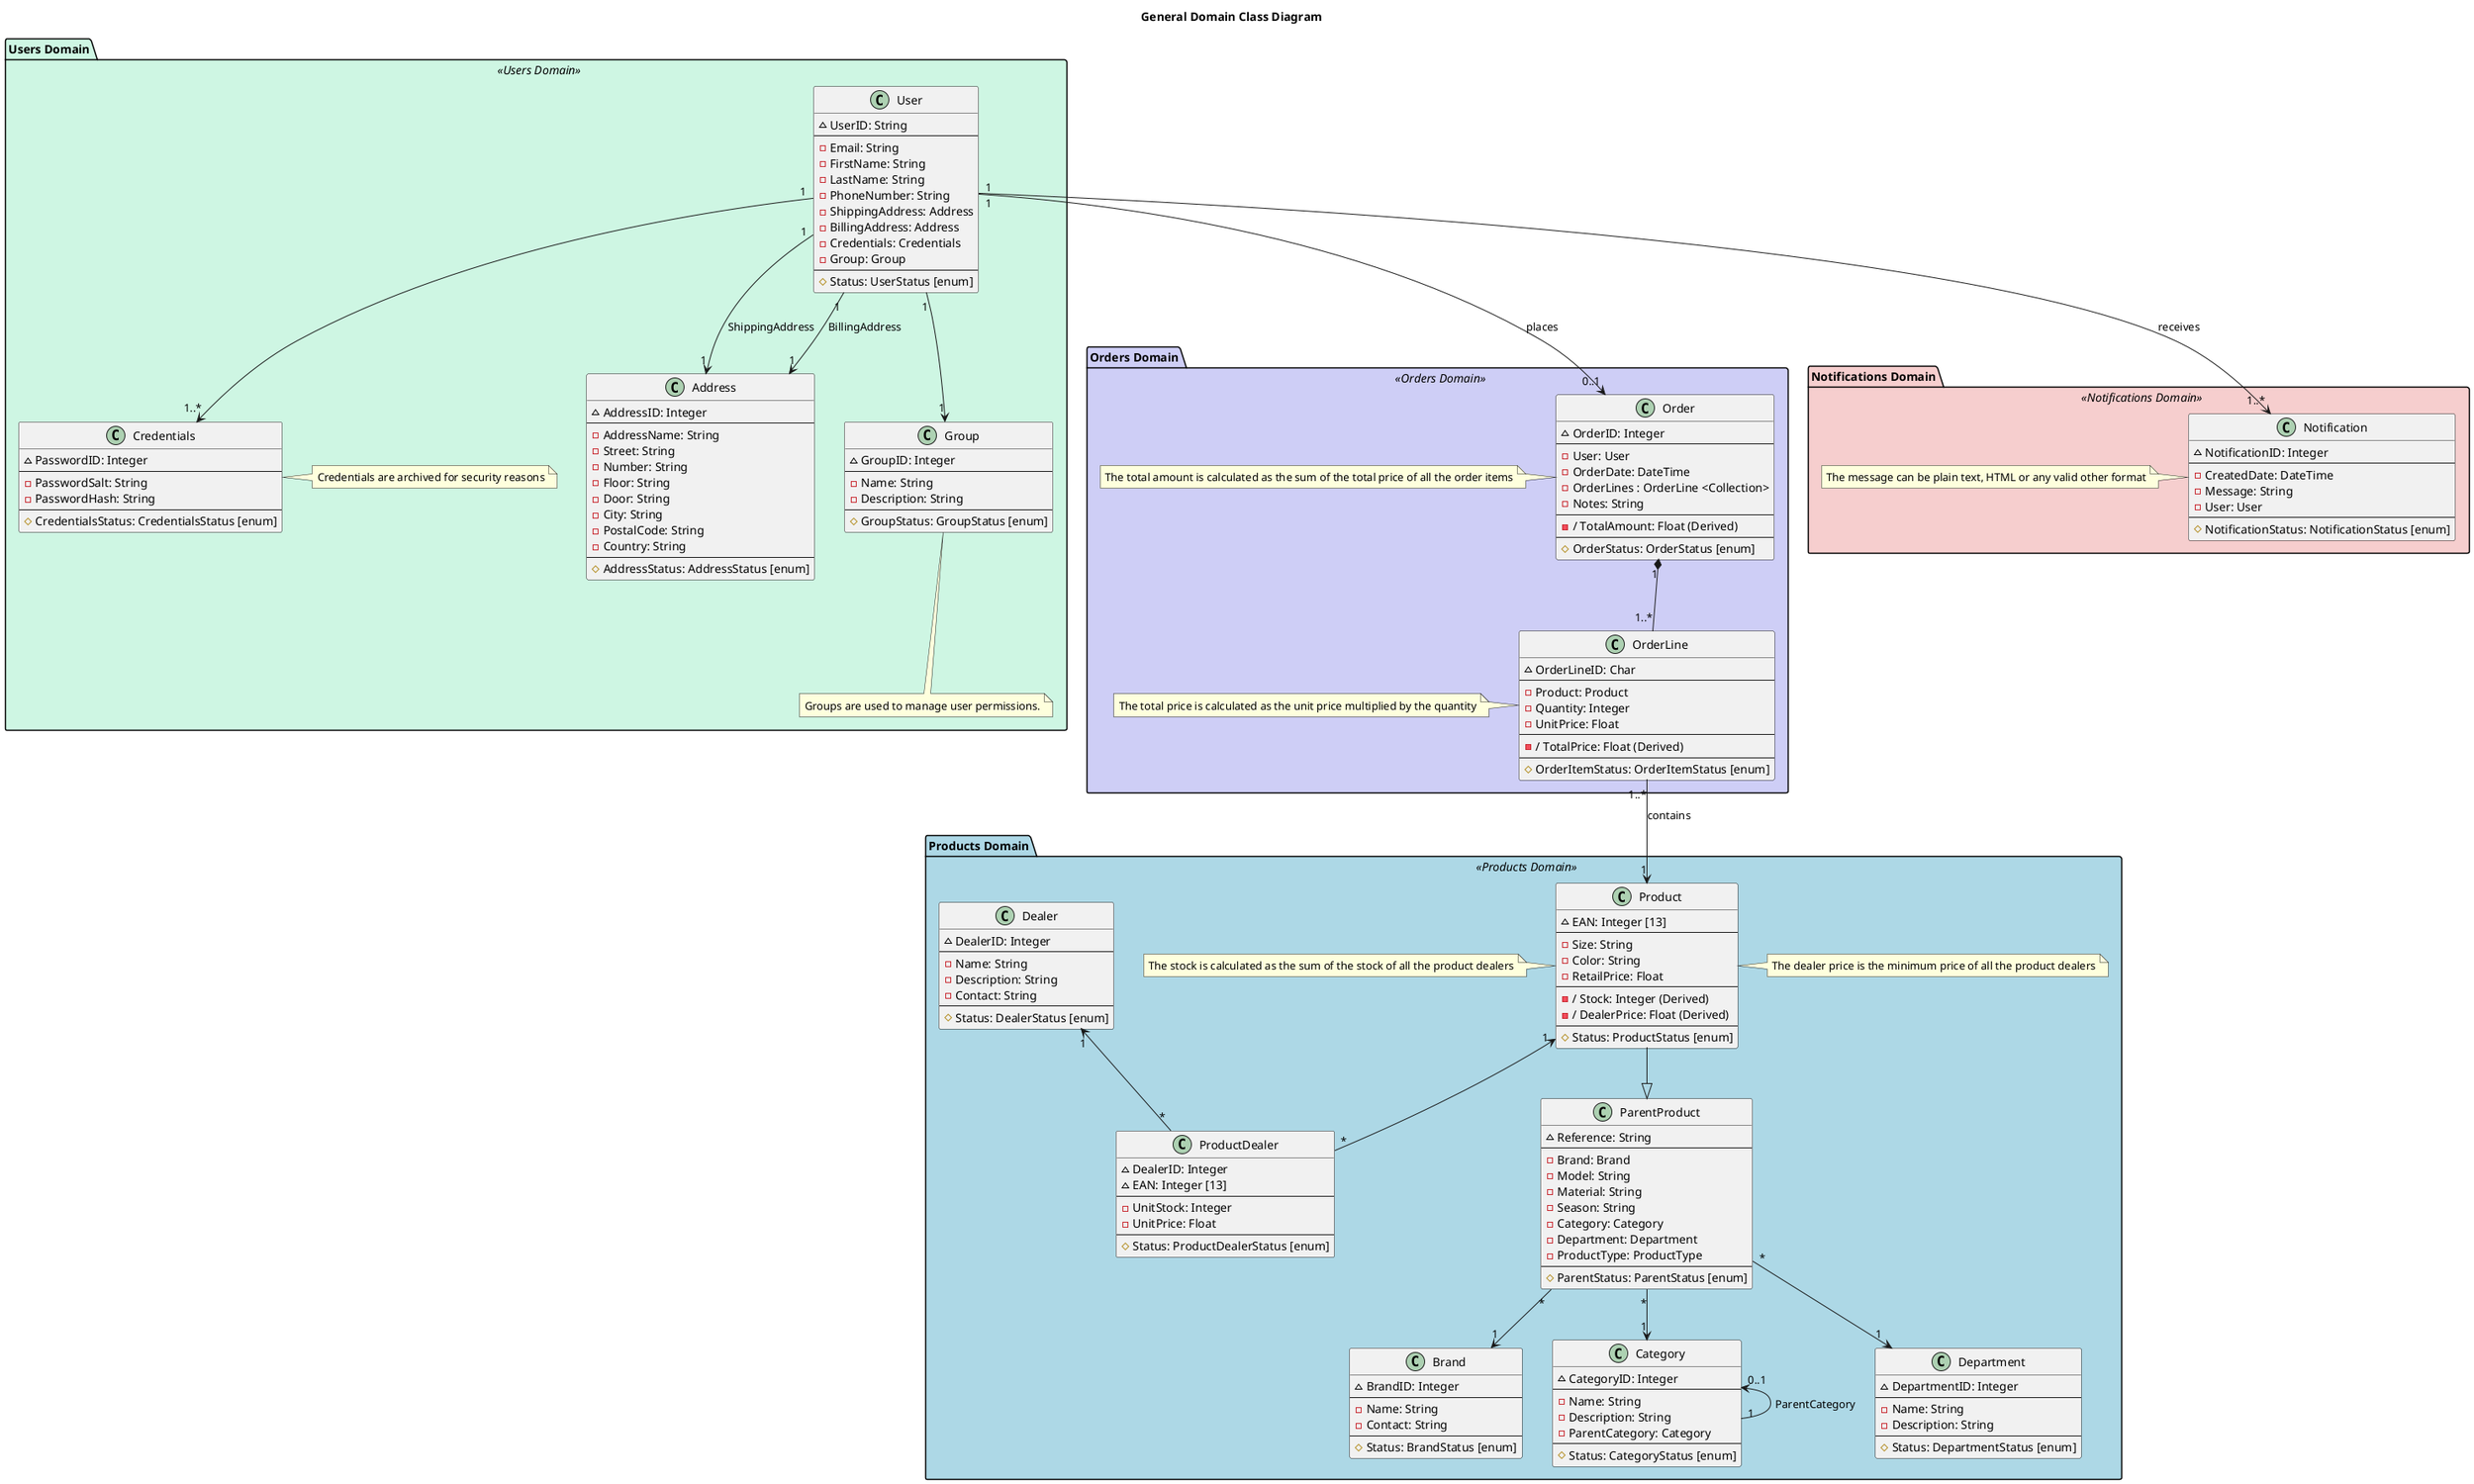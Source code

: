 @startuml General Domain Class Diagram
title General Domain Class Diagram

' Define domain colors
!define PRODUCTS_COLOR #ADD8E6
!define ORDERS_COLOR #CECEF6
!define USERS_COLOR #CEF6E3
!define NOTIFICATIONS_COLOR #F6CECE

skinparam package {
    BackgroundColor<<Products Domain>> PRODUCTS_COLOR
    BackgroundColor<<Orders Domain>> ORDERS_COLOR
    BackgroundColor<<Users Domain>> USERS_COLOR
    BackgroundColor<<Notifications Domain>> NOTIFICATIONS_COLOR
    BorderColor black
    FontColor black
}

' Products Domain
package "Products Domain" <<Products Domain>> {
    class ParentProduct {
        ~ Reference: String
        --
        - Brand: Brand
        - Model: String
        - Material: String
        - Season: String
        - Category: Category
        - Department: Department
        - ProductType: ProductType
        --
        # ParentStatus: ParentStatus [enum]
    }

    class Product {
        ~ EAN: Integer [13]
        --
        - Size: String
        - Color: String
        - RetailPrice: Float
        --
        - / Stock: Integer (Derived)
        - / DealerPrice: Float (Derived)
        --
        # Status: ProductStatus [enum]
    }

    note left of Product : The stock is calculated as the sum of the stock of all the product dealers
    note right of Product : The dealer price is the minimum price of all the product dealers

    class Brand {
        ~ BrandID: Integer
        --
        - Name: String
        - Contact: String
        --
        # Status: BrandStatus [enum]
    }

    class Category {
        ~ CategoryID: Integer
        --
        - Name: String
        - Description: String
        - ParentCategory: Category
        --
        # Status: CategoryStatus [enum]
    }

    class Department {
        ~ DepartmentID: Integer
        --
        - Name: String
        - Description: String
        --
        # Status: DepartmentStatus [enum]
    }

    class Dealer {
        ~ DealerID: Integer
        --
        - Name: String
        - Description: String
        - Contact: String
        --
        # Status: DealerStatus [enum]
    }

    class ProductDealer {
        ~ DealerID: Integer
        ~ EAN: Integer [13]
        --
        - UnitStock: Integer
        - UnitPrice: Float
        --
        # Status: ProductDealerStatus [enum]
    }

    ' Relationships within Products Domain
    Product --|> ParentProduct

    ParentProduct "*" --> "1" Brand
    ParentProduct "*" --> "1" Category
    ParentProduct "*" --> "1" Department

    Category "0..1" <-- "1" Category : ParentCategory

    Product "1" <-- "*" ProductDealer
    Dealer "1" <-- "*" ProductDealer
}

' Orders Domain
package "Orders Domain" <<Orders Domain>> {
    class Order {
        ~ OrderID: Integer
        --
        - User: User
        - OrderDate: DateTime
        - OrderLines : OrderLine <Collection>
        - Notes: String
        --
        - / TotalAmount: Float (Derived)
        --
        # OrderStatus: OrderStatus [enum]
    }

    note left of Order : The total amount is calculated as the sum of the total price of all the order items

    class OrderLine {
        ~ OrderLineID: Char
        --
        - Product: Product
        - Quantity: Integer
        - UnitPrice: Float
        --
        - / TotalPrice: Float (Derived)
        --
        # OrderItemStatus: OrderItemStatus [enum]
    }

    note left of OrderLine : The total price is calculated as the unit price multiplied by the quantity

    ' Relationships within Orders Domain
    Order "1" *-- "1..*" OrderLine
}

' Users Domain
package "Users Domain" <<Users Domain>> {
    class User {
        ~ UserID: String
        --
        - Email: String
        - FirstName: String
        - LastName: String
        - PhoneNumber: String
        - ShippingAddress: Address
        - BillingAddress: Address
        - Credentials: Credentials
        - Group: Group
        --
        # Status: UserStatus [enum]
    }

    class Credentials {
        ~ PasswordID: Integer
        --
        - PasswordSalt: String
        - PasswordHash: String
        --
        # CredentialsStatus: CredentialsStatus [enum]
    }

    note right of Credentials : Credentials are archived for security reasons

    class Address {
        ~ AddressID: Integer
        --
        - AddressName: String
        - Street: String
        - Number: String
        - Floor: String
        - Door: String
        - City: String
        - PostalCode: String
        - Country: String
        --
        # AddressStatus: AddressStatus [enum]
    }

    class Group {
        ~ GroupID: Integer
        --
        - Name: String
        - Description: String
        --
        # GroupStatus: GroupStatus [enum]
    }

    note bottom of Group : Groups are used to manage user permissions.

    ' Relationships
    User "1" --> "1" Address : ShippingAddress
    User "1" --> "1" Address : BillingAddress
    User "1" --> "1..*" Credentials
    User "1" --> "1" Group
}

' Notifications Domain
package "Notifications Domain" <<Notifications Domain>> {
    class Notification {
        ~ NotificationID: Integer
        --
        - CreatedDate: DateTime
        - Message: String
        - User: User
        --
        # NotificationStatus: NotificationStatus [enum]
    }

    note left of Notification : The message can be plain text, HTML or any valid other format
}

' Cross-Domain Relationships

' Orders Domain references Products Domain
OrderLine "1..*" --> "1" Product : contains

' Users Domain references Notifications Domain
User "1" --> "1..*" Notification : receives

' Users Domain references Orders Domain
User "1" --> "0..1" Order : places

@enduml